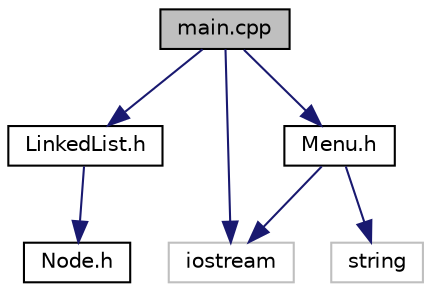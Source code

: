 digraph "main.cpp"
{
 // LATEX_PDF_SIZE
  edge [fontname="Helvetica",fontsize="10",labelfontname="Helvetica",labelfontsize="10"];
  node [fontname="Helvetica",fontsize="10",shape=record];
  Node1 [label="main.cpp",height=0.2,width=0.4,color="black", fillcolor="grey75", style="filled", fontcolor="black",tooltip="Programa principal do sistema."];
  Node1 -> Node2 [color="midnightblue",fontsize="10",style="solid",fontname="Helvetica"];
  Node2 [label="iostream",height=0.2,width=0.4,color="grey75", fillcolor="white", style="filled",tooltip=" "];
  Node1 -> Node3 [color="midnightblue",fontsize="10",style="solid",fontname="Helvetica"];
  Node3 [label="LinkedList.h",height=0.2,width=0.4,color="black", fillcolor="white", style="filled",URL="$LinkedList_8h.html",tooltip="Definição da classe LinkedList para implementação de uma lista encadeada."];
  Node3 -> Node4 [color="midnightblue",fontsize="10",style="solid",fontname="Helvetica"];
  Node4 [label="Node.h",height=0.2,width=0.4,color="black", fillcolor="white", style="filled",URL="$Node_8h.html",tooltip="Arquivo cabeçalho da classe Node."];
  Node1 -> Node5 [color="midnightblue",fontsize="10",style="solid",fontname="Helvetica"];
  Node5 [label="Menu.h",height=0.2,width=0.4,color="black", fillcolor="white", style="filled",URL="$Menu_8h.html",tooltip="Definição da classe Menu e seus métodos."];
  Node5 -> Node2 [color="midnightblue",fontsize="10",style="solid",fontname="Helvetica"];
  Node5 -> Node6 [color="midnightblue",fontsize="10",style="solid",fontname="Helvetica"];
  Node6 [label="string",height=0.2,width=0.4,color="grey75", fillcolor="white", style="filled",tooltip=" "];
}
